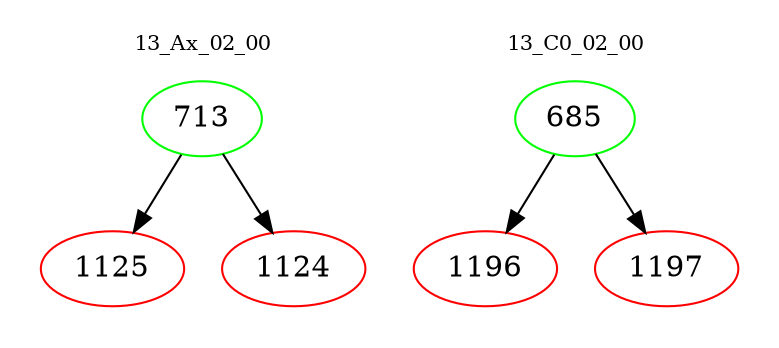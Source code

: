 digraph{
subgraph cluster_0 {
color = white
label = "13_Ax_02_00";
fontsize=10;
T0_713 [label="713", color="green"]
T0_713 -> T0_1125 [color="black"]
T0_1125 [label="1125", color="red"]
T0_713 -> T0_1124 [color="black"]
T0_1124 [label="1124", color="red"]
}
subgraph cluster_1 {
color = white
label = "13_C0_02_00";
fontsize=10;
T1_685 [label="685", color="green"]
T1_685 -> T1_1196 [color="black"]
T1_1196 [label="1196", color="red"]
T1_685 -> T1_1197 [color="black"]
T1_1197 [label="1197", color="red"]
}
}
